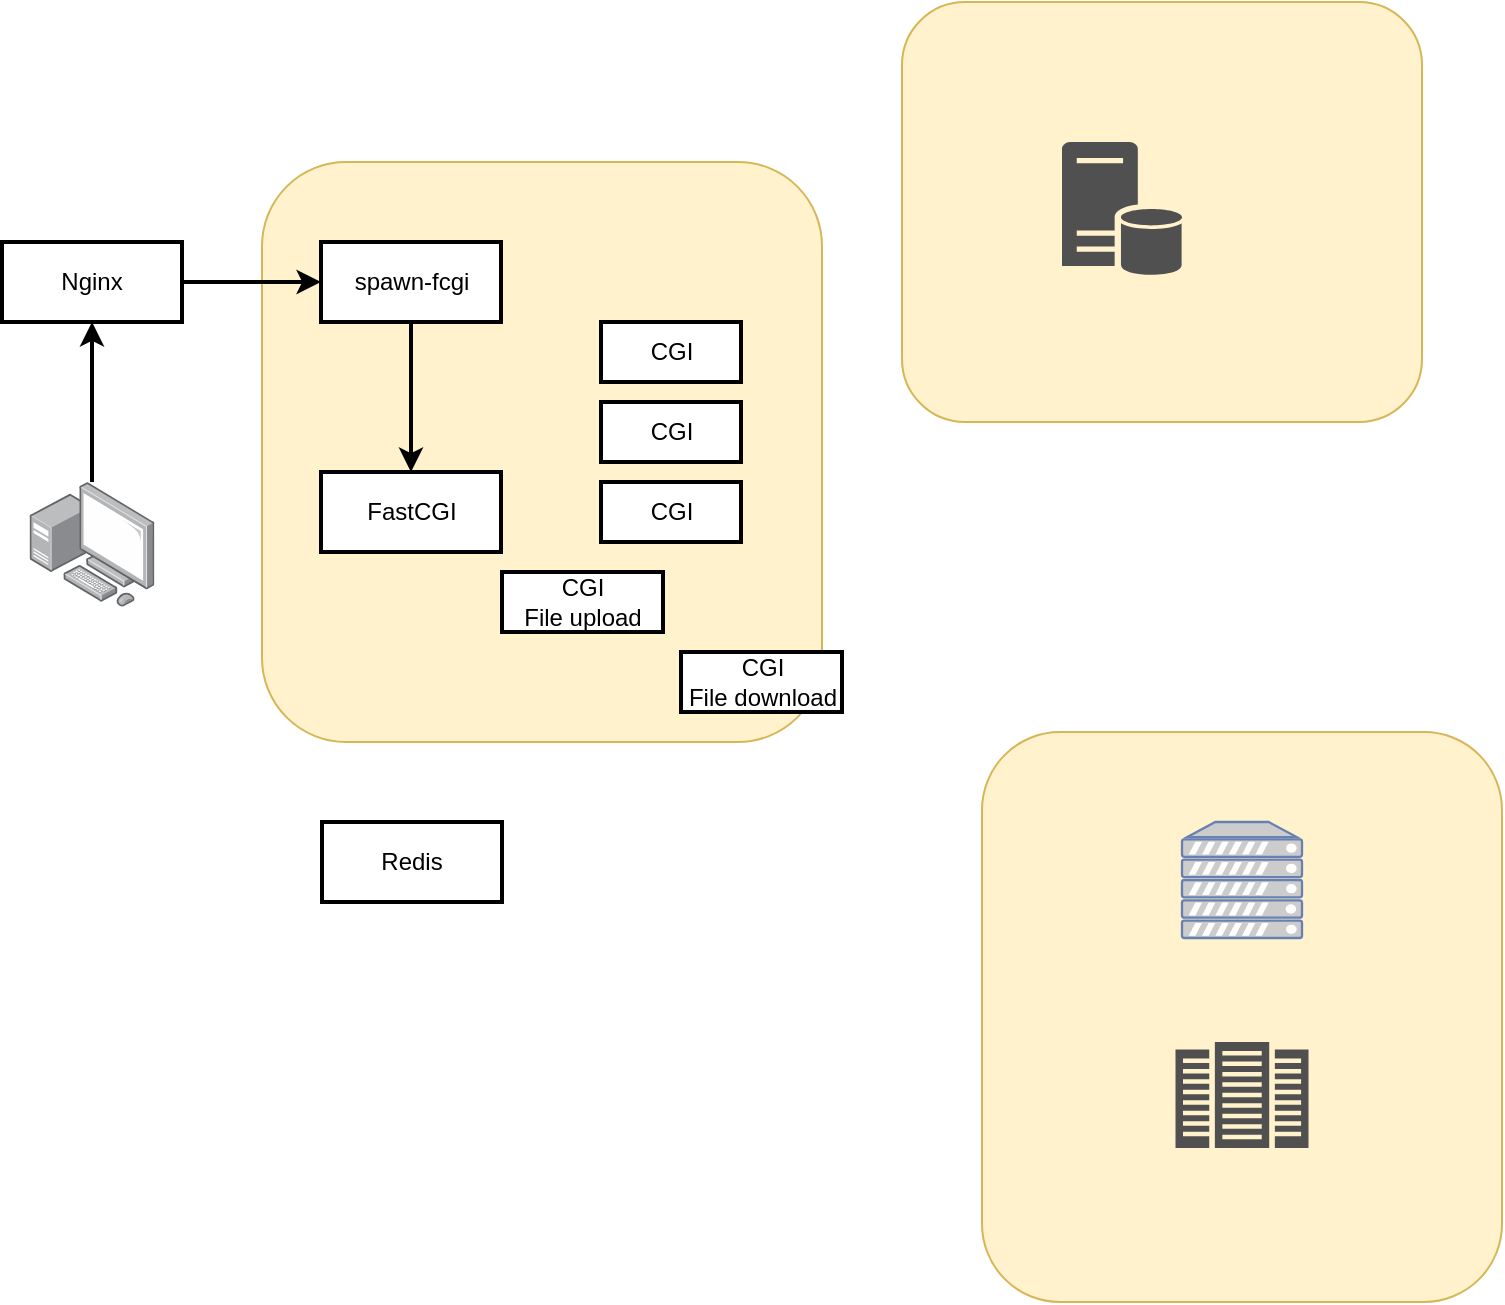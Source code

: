 <mxfile version="24.7.17">
  <diagram name="第 1 页" id="6FgxGW4UZ1NZ67_JJYRy">
    <mxGraphModel dx="1294" dy="981" grid="1" gridSize="10" guides="1" tooltips="1" connect="1" arrows="1" fold="1" page="1" pageScale="1" pageWidth="1169" pageHeight="827" math="0" shadow="0">
      <root>
        <mxCell id="0" />
        <mxCell id="1" parent="0" />
        <mxCell id="wCpQj6mk7tlFcrsPXVIL-33" value="" style="rounded=1;whiteSpace=wrap;html=1;fillColor=#fff2cc;strokeColor=#d6b656;" vertex="1" parent="1">
          <mxGeometry x="510" y="230" width="280" height="290" as="geometry" />
        </mxCell>
        <mxCell id="wCpQj6mk7tlFcrsPXVIL-32" value="" style="rounded=1;whiteSpace=wrap;html=1;fillColor=#fff2cc;strokeColor=#d6b656;" vertex="1" parent="1">
          <mxGeometry x="830" y="150" width="260" height="210" as="geometry" />
        </mxCell>
        <mxCell id="wCpQj6mk7tlFcrsPXVIL-31" value="" style="rounded=1;whiteSpace=wrap;html=1;fillColor=#fff2cc;strokeColor=#d6b656;" vertex="1" parent="1">
          <mxGeometry x="870" y="515" width="260" height="285" as="geometry" />
        </mxCell>
        <mxCell id="wCpQj6mk7tlFcrsPXVIL-36" value="" style="edgeStyle=orthogonalEdgeStyle;rounded=0;orthogonalLoop=1;jettySize=auto;html=1;strokeWidth=2;" edge="1" parent="1" source="wCpQj6mk7tlFcrsPXVIL-3" target="wCpQj6mk7tlFcrsPXVIL-4">
          <mxGeometry relative="1" as="geometry" />
        </mxCell>
        <mxCell id="wCpQj6mk7tlFcrsPXVIL-3" value="Nginx" style="rounded=0;whiteSpace=wrap;html=1;strokeWidth=2;" vertex="1" parent="1">
          <mxGeometry x="380" y="270" width="90" height="40" as="geometry" />
        </mxCell>
        <mxCell id="wCpQj6mk7tlFcrsPXVIL-37" value="" style="edgeStyle=orthogonalEdgeStyle;rounded=0;orthogonalLoop=1;jettySize=auto;html=1;strokeWidth=2;" edge="1" parent="1" source="wCpQj6mk7tlFcrsPXVIL-4" target="wCpQj6mk7tlFcrsPXVIL-5">
          <mxGeometry relative="1" as="geometry" />
        </mxCell>
        <mxCell id="wCpQj6mk7tlFcrsPXVIL-4" value="spawn-fcgi" style="rounded=0;whiteSpace=wrap;html=1;strokeWidth=2;" vertex="1" parent="1">
          <mxGeometry x="539.5" y="270" width="90" height="40" as="geometry" />
        </mxCell>
        <mxCell id="wCpQj6mk7tlFcrsPXVIL-5" value="FastCGI" style="rounded=0;whiteSpace=wrap;html=1;strokeWidth=2;" vertex="1" parent="1">
          <mxGeometry x="539.5" y="385" width="90" height="40" as="geometry" />
        </mxCell>
        <mxCell id="wCpQj6mk7tlFcrsPXVIL-6" value="CGI" style="rounded=0;whiteSpace=wrap;html=1;strokeWidth=2;" vertex="1" parent="1">
          <mxGeometry x="679.5" y="310" width="70" height="30" as="geometry" />
        </mxCell>
        <mxCell id="wCpQj6mk7tlFcrsPXVIL-10" value="CGI" style="rounded=0;whiteSpace=wrap;html=1;strokeWidth=2;" vertex="1" parent="1">
          <mxGeometry x="679.5" y="350" width="70" height="30" as="geometry" />
        </mxCell>
        <mxCell id="wCpQj6mk7tlFcrsPXVIL-11" value="CGI" style="rounded=0;whiteSpace=wrap;html=1;strokeWidth=2;" vertex="1" parent="1">
          <mxGeometry x="679.5" y="390" width="70" height="30" as="geometry" />
        </mxCell>
        <mxCell id="wCpQj6mk7tlFcrsPXVIL-12" value="CGI&lt;div&gt;File upload&lt;/div&gt;" style="rounded=0;whiteSpace=wrap;html=1;strokeWidth=2;" vertex="1" parent="1">
          <mxGeometry x="630" y="435" width="80.5" height="30" as="geometry" />
        </mxCell>
        <mxCell id="wCpQj6mk7tlFcrsPXVIL-13" value="CGI&lt;div&gt;File download&lt;/div&gt;" style="rounded=0;whiteSpace=wrap;html=1;strokeWidth=2;" vertex="1" parent="1">
          <mxGeometry x="719.5" y="475" width="80.5" height="30" as="geometry" />
        </mxCell>
        <mxCell id="wCpQj6mk7tlFcrsPXVIL-30" value="Redis" style="rounded=0;whiteSpace=wrap;html=1;strokeWidth=2;" vertex="1" parent="1">
          <mxGeometry x="540" y="560" width="90" height="40" as="geometry" />
        </mxCell>
        <mxCell id="wCpQj6mk7tlFcrsPXVIL-35" value="" style="edgeStyle=orthogonalEdgeStyle;rounded=0;orthogonalLoop=1;jettySize=auto;html=1;strokeWidth=2;" edge="1" parent="1" source="wCpQj6mk7tlFcrsPXVIL-34" target="wCpQj6mk7tlFcrsPXVIL-3">
          <mxGeometry relative="1" as="geometry" />
        </mxCell>
        <mxCell id="wCpQj6mk7tlFcrsPXVIL-34" value="" style="image;points=[];aspect=fixed;html=1;align=center;shadow=0;dashed=0;image=img/lib/allied_telesis/computer_and_terminals/Personal_Computer_with_Server.svg;" vertex="1" parent="1">
          <mxGeometry x="393.8" y="390" width="62.4" height="62.4" as="geometry" />
        </mxCell>
        <mxCell id="wCpQj6mk7tlFcrsPXVIL-52" value="" style="fontColor=#0066CC;verticalAlign=top;verticalLabelPosition=bottom;labelPosition=center;align=center;html=1;outlineConnect=0;fillColor=#CCCCCC;strokeColor=#6881B3;gradientColor=none;gradientDirection=north;strokeWidth=2;shape=mxgraph.networks.server;" vertex="1" parent="1">
          <mxGeometry x="970" y="560" width="60" height="58" as="geometry" />
        </mxCell>
        <mxCell id="wCpQj6mk7tlFcrsPXVIL-53" value="" style="sketch=0;pointerEvents=1;shadow=0;dashed=0;html=1;strokeColor=none;fillColor=#505050;labelPosition=center;verticalLabelPosition=bottom;verticalAlign=top;outlineConnect=0;align=center;shape=mxgraph.office.servers.datacenter;" vertex="1" parent="1">
          <mxGeometry x="966.75" y="670" width="66.5" height="53" as="geometry" />
        </mxCell>
        <mxCell id="wCpQj6mk7tlFcrsPXVIL-55" value="" style="sketch=0;shadow=0;dashed=0;html=1;strokeColor=none;fillColor=#505050;labelPosition=center;verticalLabelPosition=bottom;verticalAlign=top;outlineConnect=0;align=center;shape=mxgraph.office.databases.database_server;" vertex="1" parent="1">
          <mxGeometry x="910" y="220" width="60" height="67" as="geometry" />
        </mxCell>
      </root>
    </mxGraphModel>
  </diagram>
</mxfile>
